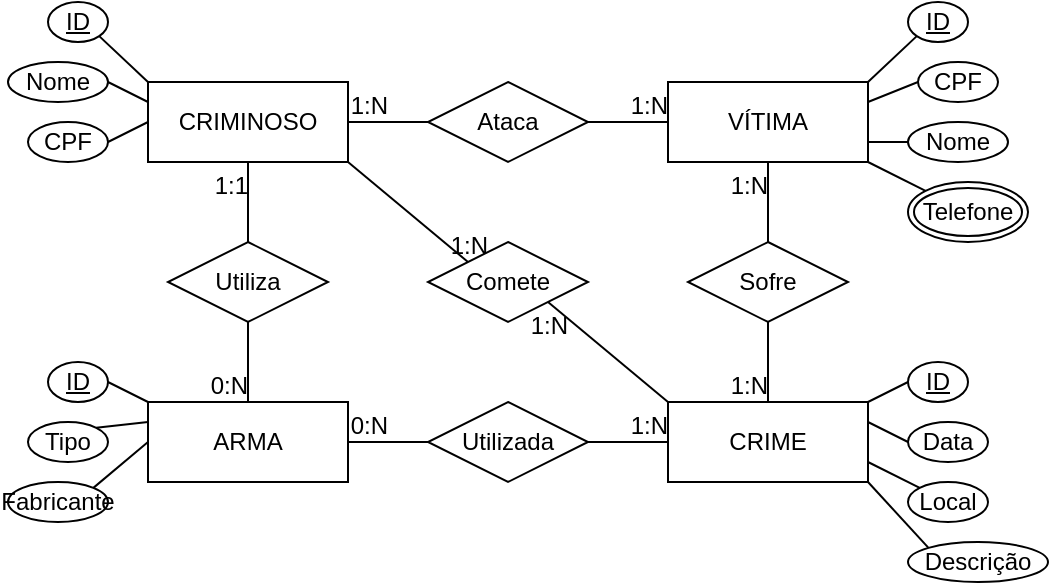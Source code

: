 <mxfile version="13.7.9" type="github">
  <diagram id="vHb7WJPGasfse1b6LY0Q" name="Page-1">
    <mxGraphModel dx="684" dy="582" grid="1" gridSize="10" guides="1" tooltips="1" connect="1" arrows="1" fold="1" page="1" pageScale="1" pageWidth="827" pageHeight="1169" math="0" shadow="0">
      <root>
        <mxCell id="0" />
        <mxCell id="1" parent="0" />
        <mxCell id="WrCYQ_l7hpdQbMR-ZwQK-1" value="VÍTIMA" style="whiteSpace=wrap;html=1;align=center;shadow=0;" vertex="1" parent="1">
          <mxGeometry x="400" y="110" width="100" height="40" as="geometry" />
        </mxCell>
        <mxCell id="WrCYQ_l7hpdQbMR-ZwQK-2" value="CRIMINOSO" style="whiteSpace=wrap;html=1;align=center;shadow=0;" vertex="1" parent="1">
          <mxGeometry x="140" y="110" width="100" height="40" as="geometry" />
        </mxCell>
        <mxCell id="WrCYQ_l7hpdQbMR-ZwQK-3" value="Ataca" style="shape=rhombus;perimeter=rhombusPerimeter;whiteSpace=wrap;html=1;align=center;shadow=0;" vertex="1" parent="1">
          <mxGeometry x="280" y="110" width="80" height="40" as="geometry" />
        </mxCell>
        <mxCell id="WrCYQ_l7hpdQbMR-ZwQK-4" value="" style="endArrow=none;html=1;rounded=0;exitX=1;exitY=0.5;exitDx=0;exitDy=0;entryX=0;entryY=0.5;entryDx=0;entryDy=0;shadow=0;" edge="1" parent="1" source="WrCYQ_l7hpdQbMR-ZwQK-2" target="WrCYQ_l7hpdQbMR-ZwQK-3">
          <mxGeometry relative="1" as="geometry">
            <mxPoint x="390" y="370" as="sourcePoint" />
            <mxPoint x="550" y="370" as="targetPoint" />
          </mxGeometry>
        </mxCell>
        <mxCell id="WrCYQ_l7hpdQbMR-ZwQK-5" value="1:N" style="resizable=0;html=1;align=right;verticalAlign=bottom;shadow=0;" connectable="0" vertex="1" parent="WrCYQ_l7hpdQbMR-ZwQK-4">
          <mxGeometry x="1" relative="1" as="geometry">
            <mxPoint x="-20" as="offset" />
          </mxGeometry>
        </mxCell>
        <mxCell id="WrCYQ_l7hpdQbMR-ZwQK-6" value="" style="endArrow=none;html=1;rounded=0;exitX=1;exitY=0.5;exitDx=0;exitDy=0;entryX=0;entryY=0.5;entryDx=0;entryDy=0;shadow=0;" edge="1" parent="1" source="WrCYQ_l7hpdQbMR-ZwQK-3" target="WrCYQ_l7hpdQbMR-ZwQK-1">
          <mxGeometry relative="1" as="geometry">
            <mxPoint x="390" y="370" as="sourcePoint" />
            <mxPoint x="550" y="370" as="targetPoint" />
          </mxGeometry>
        </mxCell>
        <mxCell id="WrCYQ_l7hpdQbMR-ZwQK-7" value="1:N" style="resizable=0;html=1;align=right;verticalAlign=bottom;shadow=0;" connectable="0" vertex="1" parent="WrCYQ_l7hpdQbMR-ZwQK-6">
          <mxGeometry x="1" relative="1" as="geometry" />
        </mxCell>
        <mxCell id="WrCYQ_l7hpdQbMR-ZwQK-9" value="ARMA" style="whiteSpace=wrap;html=1;align=center;shadow=0;" vertex="1" parent="1">
          <mxGeometry x="140" y="270" width="100" height="40" as="geometry" />
        </mxCell>
        <mxCell id="WrCYQ_l7hpdQbMR-ZwQK-10" value="Utiliza" style="shape=rhombus;perimeter=rhombusPerimeter;whiteSpace=wrap;html=1;align=center;shadow=0;" vertex="1" parent="1">
          <mxGeometry x="150" y="190" width="80" height="40" as="geometry" />
        </mxCell>
        <mxCell id="WrCYQ_l7hpdQbMR-ZwQK-13" value="" style="endArrow=none;html=1;rounded=0;exitX=0.5;exitY=1;exitDx=0;exitDy=0;entryX=0.5;entryY=0;entryDx=0;entryDy=0;shadow=0;" edge="1" parent="1" source="WrCYQ_l7hpdQbMR-ZwQK-10" target="WrCYQ_l7hpdQbMR-ZwQK-9">
          <mxGeometry relative="1" as="geometry">
            <mxPoint x="390" y="370" as="sourcePoint" />
            <mxPoint x="550" y="370" as="targetPoint" />
          </mxGeometry>
        </mxCell>
        <mxCell id="WrCYQ_l7hpdQbMR-ZwQK-14" value="0:N" style="resizable=0;html=1;align=right;verticalAlign=bottom;shadow=0;" connectable="0" vertex="1" parent="WrCYQ_l7hpdQbMR-ZwQK-13">
          <mxGeometry x="1" relative="1" as="geometry">
            <mxPoint as="offset" />
          </mxGeometry>
        </mxCell>
        <mxCell id="WrCYQ_l7hpdQbMR-ZwQK-15" value="" style="endArrow=none;html=1;rounded=0;exitX=0.5;exitY=1;exitDx=0;exitDy=0;entryX=0.5;entryY=0;entryDx=0;entryDy=0;shadow=0;" edge="1" parent="1" source="WrCYQ_l7hpdQbMR-ZwQK-2" target="WrCYQ_l7hpdQbMR-ZwQK-10">
          <mxGeometry relative="1" as="geometry">
            <mxPoint x="240" y="210" as="sourcePoint" />
            <mxPoint x="550" y="370" as="targetPoint" />
          </mxGeometry>
        </mxCell>
        <mxCell id="WrCYQ_l7hpdQbMR-ZwQK-16" value="1:1" style="resizable=0;html=1;align=right;verticalAlign=bottom;shadow=0;" connectable="0" vertex="1" parent="WrCYQ_l7hpdQbMR-ZwQK-15">
          <mxGeometry x="1" relative="1" as="geometry">
            <mxPoint y="-20" as="offset" />
          </mxGeometry>
        </mxCell>
        <mxCell id="WrCYQ_l7hpdQbMR-ZwQK-20" value="Utilizada" style="shape=rhombus;perimeter=rhombusPerimeter;whiteSpace=wrap;html=1;align=center;shadow=0;" vertex="1" parent="1">
          <mxGeometry x="280" y="270" width="80" height="40" as="geometry" />
        </mxCell>
        <mxCell id="WrCYQ_l7hpdQbMR-ZwQK-23" value="CRIME" style="whiteSpace=wrap;html=1;align=center;shadow=0;" vertex="1" parent="1">
          <mxGeometry x="400" y="270" width="100" height="40" as="geometry" />
        </mxCell>
        <mxCell id="WrCYQ_l7hpdQbMR-ZwQK-25" value="Sofre" style="shape=rhombus;perimeter=rhombusPerimeter;whiteSpace=wrap;html=1;align=center;shadow=0;" vertex="1" parent="1">
          <mxGeometry x="410" y="190" width="80" height="40" as="geometry" />
        </mxCell>
        <mxCell id="WrCYQ_l7hpdQbMR-ZwQK-26" value="Comete" style="shape=rhombus;perimeter=rhombusPerimeter;whiteSpace=wrap;html=1;align=center;shadow=0;" vertex="1" parent="1">
          <mxGeometry x="280" y="190" width="80" height="40" as="geometry" />
        </mxCell>
        <mxCell id="WrCYQ_l7hpdQbMR-ZwQK-30" value="" style="endArrow=none;html=1;rounded=0;exitX=1;exitY=1;exitDx=0;exitDy=0;entryX=0;entryY=0;entryDx=0;entryDy=0;shadow=0;" edge="1" parent="1" source="WrCYQ_l7hpdQbMR-ZwQK-2" target="WrCYQ_l7hpdQbMR-ZwQK-26">
          <mxGeometry relative="1" as="geometry">
            <mxPoint x="540" y="490" as="sourcePoint" />
            <mxPoint x="580" y="490" as="targetPoint" />
          </mxGeometry>
        </mxCell>
        <mxCell id="WrCYQ_l7hpdQbMR-ZwQK-31" value="1:N" style="resizable=0;html=1;align=right;verticalAlign=bottom;shadow=0;" connectable="0" vertex="1" parent="WrCYQ_l7hpdQbMR-ZwQK-30">
          <mxGeometry x="1" relative="1" as="geometry">
            <mxPoint x="10.08" y="0.07" as="offset" />
          </mxGeometry>
        </mxCell>
        <mxCell id="WrCYQ_l7hpdQbMR-ZwQK-32" value="" style="endArrow=none;html=1;rounded=0;entryX=0;entryY=0.5;entryDx=0;entryDy=0;exitX=1;exitY=0.5;exitDx=0;exitDy=0;shadow=0;" edge="1" parent="1" source="WrCYQ_l7hpdQbMR-ZwQK-20" target="WrCYQ_l7hpdQbMR-ZwQK-23">
          <mxGeometry relative="1" as="geometry">
            <mxPoint x="280" y="420" as="sourcePoint" />
            <mxPoint x="320" y="420" as="targetPoint" />
          </mxGeometry>
        </mxCell>
        <mxCell id="WrCYQ_l7hpdQbMR-ZwQK-33" value="1:N" style="resizable=0;html=1;align=right;verticalAlign=bottom;shadow=0;" connectable="0" vertex="1" parent="WrCYQ_l7hpdQbMR-ZwQK-32">
          <mxGeometry x="1" relative="1" as="geometry">
            <mxPoint x="50" y="-120" as="offset" />
          </mxGeometry>
        </mxCell>
        <mxCell id="WrCYQ_l7hpdQbMR-ZwQK-34" value="" style="endArrow=none;html=1;rounded=0;entryX=1;entryY=0.5;entryDx=0;entryDy=0;exitX=0;exitY=0.5;exitDx=0;exitDy=0;shadow=0;" edge="1" parent="1" source="WrCYQ_l7hpdQbMR-ZwQK-20" target="WrCYQ_l7hpdQbMR-ZwQK-9">
          <mxGeometry relative="1" as="geometry">
            <mxPoint x="300" y="289.5" as="sourcePoint" />
            <mxPoint x="260" y="289.5" as="targetPoint" />
          </mxGeometry>
        </mxCell>
        <mxCell id="WrCYQ_l7hpdQbMR-ZwQK-35" value="0:N" style="resizable=0;html=1;align=right;verticalAlign=bottom;shadow=0;" connectable="0" vertex="1" parent="WrCYQ_l7hpdQbMR-ZwQK-34">
          <mxGeometry x="1" relative="1" as="geometry">
            <mxPoint x="20" as="offset" />
          </mxGeometry>
        </mxCell>
        <mxCell id="WrCYQ_l7hpdQbMR-ZwQK-36" value="" style="endArrow=none;html=1;rounded=0;exitX=0.5;exitY=0;exitDx=0;exitDy=0;entryX=0.5;entryY=1;entryDx=0;entryDy=0;shadow=0;" edge="1" parent="1" source="WrCYQ_l7hpdQbMR-ZwQK-25" target="WrCYQ_l7hpdQbMR-ZwQK-1">
          <mxGeometry relative="1" as="geometry">
            <mxPoint x="670" y="230" as="sourcePoint" />
            <mxPoint x="630" y="170" as="targetPoint" />
          </mxGeometry>
        </mxCell>
        <mxCell id="WrCYQ_l7hpdQbMR-ZwQK-37" value="1:N" style="resizable=0;html=1;align=right;verticalAlign=bottom;shadow=0;" connectable="0" vertex="1" parent="WrCYQ_l7hpdQbMR-ZwQK-36">
          <mxGeometry x="1" relative="1" as="geometry">
            <mxPoint x="-50" y="140" as="offset" />
          </mxGeometry>
        </mxCell>
        <mxCell id="WrCYQ_l7hpdQbMR-ZwQK-38" value="" style="endArrow=none;html=1;rounded=0;entryX=0.5;entryY=1;entryDx=0;entryDy=0;exitX=0.5;exitY=0;exitDx=0;exitDy=0;shadow=0;" edge="1" parent="1" source="WrCYQ_l7hpdQbMR-ZwQK-23" target="WrCYQ_l7hpdQbMR-ZwQK-25">
          <mxGeometry relative="1" as="geometry">
            <mxPoint x="440" y="270" as="sourcePoint" />
            <mxPoint x="580" y="570" as="targetPoint" />
          </mxGeometry>
        </mxCell>
        <mxCell id="WrCYQ_l7hpdQbMR-ZwQK-39" value="1:N" style="resizable=0;html=1;align=right;verticalAlign=bottom;shadow=0;" connectable="0" vertex="1" parent="WrCYQ_l7hpdQbMR-ZwQK-38">
          <mxGeometry x="1" relative="1" as="geometry">
            <mxPoint y="40" as="offset" />
          </mxGeometry>
        </mxCell>
        <mxCell id="WrCYQ_l7hpdQbMR-ZwQK-40" value="" style="endArrow=none;html=1;rounded=0;exitX=1;exitY=1;exitDx=0;exitDy=0;entryX=0;entryY=0;entryDx=0;entryDy=0;shadow=0;" edge="1" parent="1" source="WrCYQ_l7hpdQbMR-ZwQK-26" target="WrCYQ_l7hpdQbMR-ZwQK-23">
          <mxGeometry relative="1" as="geometry">
            <mxPoint x="690" y="570" as="sourcePoint" />
            <mxPoint x="850" y="570" as="targetPoint" />
          </mxGeometry>
        </mxCell>
        <mxCell id="WrCYQ_l7hpdQbMR-ZwQK-41" value="1:N" style="resizable=0;html=1;align=right;verticalAlign=bottom;shadow=0;" connectable="0" vertex="1" parent="WrCYQ_l7hpdQbMR-ZwQK-40">
          <mxGeometry x="1" relative="1" as="geometry">
            <mxPoint x="-49.92" y="-29.93" as="offset" />
          </mxGeometry>
        </mxCell>
        <mxCell id="WrCYQ_l7hpdQbMR-ZwQK-43" value="ID" style="ellipse;whiteSpace=wrap;html=1;align=center;fontStyle=4;shadow=0;" vertex="1" parent="1">
          <mxGeometry x="90" y="70" width="30" height="20" as="geometry" />
        </mxCell>
        <mxCell id="WrCYQ_l7hpdQbMR-ZwQK-44" value="CPF" style="ellipse;whiteSpace=wrap;html=1;align=center;shadow=0;" vertex="1" parent="1">
          <mxGeometry x="80" y="130" width="40" height="20" as="geometry" />
        </mxCell>
        <mxCell id="WrCYQ_l7hpdQbMR-ZwQK-45" value="Nome" style="ellipse;whiteSpace=wrap;html=1;align=center;shadow=0;" vertex="1" parent="1">
          <mxGeometry x="70" y="100" width="50" height="20" as="geometry" />
        </mxCell>
        <mxCell id="WrCYQ_l7hpdQbMR-ZwQK-47" value="" style="endArrow=none;html=1;rounded=0;exitX=1;exitY=0.5;exitDx=0;exitDy=0;entryX=0;entryY=0.5;entryDx=0;entryDy=0;shadow=0;" edge="1" parent="1" source="WrCYQ_l7hpdQbMR-ZwQK-44" target="WrCYQ_l7hpdQbMR-ZwQK-2">
          <mxGeometry relative="1" as="geometry">
            <mxPoint x="290" y="240" as="sourcePoint" />
            <mxPoint x="450" y="240" as="targetPoint" />
          </mxGeometry>
        </mxCell>
        <mxCell id="WrCYQ_l7hpdQbMR-ZwQK-48" value="" style="endArrow=none;html=1;rounded=0;exitX=1;exitY=0.5;exitDx=0;exitDy=0;entryX=0;entryY=0.25;entryDx=0;entryDy=0;shadow=0;" edge="1" parent="1" source="WrCYQ_l7hpdQbMR-ZwQK-45" target="WrCYQ_l7hpdQbMR-ZwQK-2">
          <mxGeometry relative="1" as="geometry">
            <mxPoint x="290" y="240" as="sourcePoint" />
            <mxPoint x="450" y="240" as="targetPoint" />
          </mxGeometry>
        </mxCell>
        <mxCell id="WrCYQ_l7hpdQbMR-ZwQK-49" value="" style="endArrow=none;html=1;rounded=0;exitX=1;exitY=1;exitDx=0;exitDy=0;entryX=0;entryY=0;entryDx=0;entryDy=0;shadow=0;" edge="1" parent="1" source="WrCYQ_l7hpdQbMR-ZwQK-43" target="WrCYQ_l7hpdQbMR-ZwQK-2">
          <mxGeometry relative="1" as="geometry">
            <mxPoint x="290" y="240" as="sourcePoint" />
            <mxPoint x="450" y="240" as="targetPoint" />
          </mxGeometry>
        </mxCell>
        <mxCell id="WrCYQ_l7hpdQbMR-ZwQK-50" value="ID" style="ellipse;whiteSpace=wrap;html=1;align=center;fontStyle=4;shadow=0;" vertex="1" parent="1">
          <mxGeometry x="520" y="70" width="30" height="20" as="geometry" />
        </mxCell>
        <mxCell id="WrCYQ_l7hpdQbMR-ZwQK-51" value="CPF" style="ellipse;whiteSpace=wrap;html=1;align=center;shadow=0;" vertex="1" parent="1">
          <mxGeometry x="525" y="100" width="40" height="20" as="geometry" />
        </mxCell>
        <mxCell id="WrCYQ_l7hpdQbMR-ZwQK-52" value="Nome" style="ellipse;whiteSpace=wrap;html=1;align=center;shadow=0;" vertex="1" parent="1">
          <mxGeometry x="520" y="130" width="50" height="20" as="geometry" />
        </mxCell>
        <mxCell id="WrCYQ_l7hpdQbMR-ZwQK-53" value="Telefone" style="ellipse;shape=doubleEllipse;margin=3;whiteSpace=wrap;html=1;align=center;shadow=0;" vertex="1" parent="1">
          <mxGeometry x="520" y="160" width="60" height="30" as="geometry" />
        </mxCell>
        <mxCell id="WrCYQ_l7hpdQbMR-ZwQK-54" value="" style="endArrow=none;html=1;rounded=0;exitX=0;exitY=0;exitDx=0;exitDy=0;entryX=1;entryY=1;entryDx=0;entryDy=0;shadow=0;" edge="1" parent="1" source="WrCYQ_l7hpdQbMR-ZwQK-53" target="WrCYQ_l7hpdQbMR-ZwQK-1">
          <mxGeometry relative="1" as="geometry">
            <mxPoint x="370" y="180" as="sourcePoint" />
            <mxPoint x="530" y="180" as="targetPoint" />
          </mxGeometry>
        </mxCell>
        <mxCell id="WrCYQ_l7hpdQbMR-ZwQK-55" value="" style="endArrow=none;html=1;rounded=0;exitX=0;exitY=0.5;exitDx=0;exitDy=0;entryX=1;entryY=0.25;entryDx=0;entryDy=0;shadow=0;" edge="1" parent="1" source="WrCYQ_l7hpdQbMR-ZwQK-51" target="WrCYQ_l7hpdQbMR-ZwQK-1">
          <mxGeometry relative="1" as="geometry">
            <mxPoint x="370" y="180" as="sourcePoint" />
            <mxPoint x="530" y="180" as="targetPoint" />
          </mxGeometry>
        </mxCell>
        <mxCell id="WrCYQ_l7hpdQbMR-ZwQK-56" value="" style="endArrow=none;html=1;rounded=0;exitX=0;exitY=0.5;exitDx=0;exitDy=0;entryX=1;entryY=0.75;entryDx=0;entryDy=0;shadow=0;" edge="1" parent="1" source="WrCYQ_l7hpdQbMR-ZwQK-52" target="WrCYQ_l7hpdQbMR-ZwQK-1">
          <mxGeometry relative="1" as="geometry">
            <mxPoint x="370" y="180" as="sourcePoint" />
            <mxPoint x="530" y="180" as="targetPoint" />
          </mxGeometry>
        </mxCell>
        <mxCell id="WrCYQ_l7hpdQbMR-ZwQK-57" value="" style="endArrow=none;html=1;rounded=0;exitX=0;exitY=1;exitDx=0;exitDy=0;entryX=1;entryY=0;entryDx=0;entryDy=0;shadow=0;" edge="1" parent="1" source="WrCYQ_l7hpdQbMR-ZwQK-50" target="WrCYQ_l7hpdQbMR-ZwQK-1">
          <mxGeometry relative="1" as="geometry">
            <mxPoint x="370" y="180" as="sourcePoint" />
            <mxPoint x="530" y="180" as="targetPoint" />
          </mxGeometry>
        </mxCell>
        <mxCell id="WrCYQ_l7hpdQbMR-ZwQK-58" value="ID" style="ellipse;whiteSpace=wrap;html=1;align=center;fontStyle=4;shadow=0;" vertex="1" parent="1">
          <mxGeometry x="90" y="250" width="30" height="20" as="geometry" />
        </mxCell>
        <mxCell id="WrCYQ_l7hpdQbMR-ZwQK-59" value="Fabricante" style="ellipse;whiteSpace=wrap;html=1;align=center;shadow=0;" vertex="1" parent="1">
          <mxGeometry x="70" y="310" width="50" height="20" as="geometry" />
        </mxCell>
        <mxCell id="WrCYQ_l7hpdQbMR-ZwQK-60" value="Tipo" style="ellipse;whiteSpace=wrap;html=1;align=center;shadow=0;" vertex="1" parent="1">
          <mxGeometry x="80" y="280" width="40" height="20" as="geometry" />
        </mxCell>
        <mxCell id="WrCYQ_l7hpdQbMR-ZwQK-61" value="" style="endArrow=none;html=1;rounded=0;exitX=0;exitY=0.25;exitDx=0;exitDy=0;entryX=1;entryY=0;entryDx=0;entryDy=0;shadow=0;" edge="1" parent="1" source="WrCYQ_l7hpdQbMR-ZwQK-9" target="WrCYQ_l7hpdQbMR-ZwQK-60">
          <mxGeometry relative="1" as="geometry">
            <mxPoint x="270" y="280" as="sourcePoint" />
            <mxPoint x="430" y="280" as="targetPoint" />
          </mxGeometry>
        </mxCell>
        <mxCell id="WrCYQ_l7hpdQbMR-ZwQK-62" value="" style="endArrow=none;html=1;rounded=0;entryX=1;entryY=0;entryDx=0;entryDy=0;shadow=0;" edge="1" parent="1" target="WrCYQ_l7hpdQbMR-ZwQK-59">
          <mxGeometry relative="1" as="geometry">
            <mxPoint x="140" y="290" as="sourcePoint" />
            <mxPoint x="430" y="280" as="targetPoint" />
          </mxGeometry>
        </mxCell>
        <mxCell id="WrCYQ_l7hpdQbMR-ZwQK-63" value="" style="endArrow=none;html=1;rounded=0;exitX=0;exitY=0;exitDx=0;exitDy=0;entryX=1;entryY=0.5;entryDx=0;entryDy=0;shadow=0;" edge="1" parent="1" source="WrCYQ_l7hpdQbMR-ZwQK-9" target="WrCYQ_l7hpdQbMR-ZwQK-58">
          <mxGeometry relative="1" as="geometry">
            <mxPoint x="270" y="280" as="sourcePoint" />
            <mxPoint x="430" y="280" as="targetPoint" />
          </mxGeometry>
        </mxCell>
        <mxCell id="WrCYQ_l7hpdQbMR-ZwQK-64" value="ID" style="ellipse;whiteSpace=wrap;html=1;align=center;fontStyle=4;shadow=0;" vertex="1" parent="1">
          <mxGeometry x="520" y="250" width="30" height="20" as="geometry" />
        </mxCell>
        <mxCell id="WrCYQ_l7hpdQbMR-ZwQK-65" value="Local" style="ellipse;whiteSpace=wrap;html=1;align=center;shadow=0;" vertex="1" parent="1">
          <mxGeometry x="520" y="310" width="40" height="20" as="geometry" />
        </mxCell>
        <mxCell id="WrCYQ_l7hpdQbMR-ZwQK-66" value="Data" style="ellipse;whiteSpace=wrap;html=1;align=center;shadow=0;" vertex="1" parent="1">
          <mxGeometry x="520" y="280" width="40" height="20" as="geometry" />
        </mxCell>
        <mxCell id="WrCYQ_l7hpdQbMR-ZwQK-67" value="Descrição" style="ellipse;whiteSpace=wrap;html=1;align=center;shadow=0;" vertex="1" parent="1">
          <mxGeometry x="520" y="340" width="70" height="20" as="geometry" />
        </mxCell>
        <mxCell id="WrCYQ_l7hpdQbMR-ZwQK-68" value="" style="endArrow=none;html=1;rounded=0;entryX=1;entryY=1;entryDx=0;entryDy=0;exitX=0;exitY=0;exitDx=0;exitDy=0;shadow=0;" edge="1" parent="1" source="WrCYQ_l7hpdQbMR-ZwQK-67" target="WrCYQ_l7hpdQbMR-ZwQK-23">
          <mxGeometry relative="1" as="geometry">
            <mxPoint x="270" y="280" as="sourcePoint" />
            <mxPoint x="430" y="280" as="targetPoint" />
          </mxGeometry>
        </mxCell>
        <mxCell id="WrCYQ_l7hpdQbMR-ZwQK-69" value="" style="endArrow=none;html=1;rounded=0;exitX=0;exitY=0.5;exitDx=0;exitDy=0;entryX=1;entryY=0.25;entryDx=0;entryDy=0;shadow=0;" edge="1" parent="1" source="WrCYQ_l7hpdQbMR-ZwQK-66" target="WrCYQ_l7hpdQbMR-ZwQK-23">
          <mxGeometry relative="1" as="geometry">
            <mxPoint x="270" y="280" as="sourcePoint" />
            <mxPoint x="430" y="280" as="targetPoint" />
          </mxGeometry>
        </mxCell>
        <mxCell id="WrCYQ_l7hpdQbMR-ZwQK-70" value="" style="endArrow=none;html=1;rounded=0;exitX=1;exitY=0;exitDx=0;exitDy=0;entryX=0;entryY=0.5;entryDx=0;entryDy=0;shadow=0;" edge="1" parent="1" source="WrCYQ_l7hpdQbMR-ZwQK-23" target="WrCYQ_l7hpdQbMR-ZwQK-64">
          <mxGeometry relative="1" as="geometry">
            <mxPoint x="270" y="280" as="sourcePoint" />
            <mxPoint x="410" y="340" as="targetPoint" />
          </mxGeometry>
        </mxCell>
        <mxCell id="WrCYQ_l7hpdQbMR-ZwQK-71" value="" style="endArrow=none;html=1;rounded=0;entryX=0;entryY=0;entryDx=0;entryDy=0;exitX=1;exitY=0.75;exitDx=0;exitDy=0;shadow=0;" edge="1" parent="1" source="WrCYQ_l7hpdQbMR-ZwQK-23" target="WrCYQ_l7hpdQbMR-ZwQK-65">
          <mxGeometry relative="1" as="geometry">
            <mxPoint x="270" y="280" as="sourcePoint" />
            <mxPoint x="430" y="280" as="targetPoint" />
          </mxGeometry>
        </mxCell>
      </root>
    </mxGraphModel>
  </diagram>
</mxfile>
